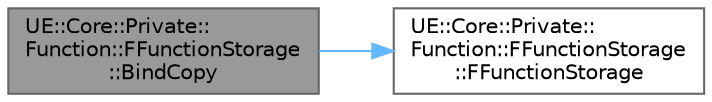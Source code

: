 digraph "UE::Core::Private::Function::FFunctionStorage::BindCopy"
{
 // INTERACTIVE_SVG=YES
 // LATEX_PDF_SIZE
  bgcolor="transparent";
  edge [fontname=Helvetica,fontsize=10,labelfontname=Helvetica,labelfontsize=10];
  node [fontname=Helvetica,fontsize=10,shape=box,height=0.2,width=0.4];
  rankdir="LR";
  Node1 [id="Node000001",label="UE::Core::Private::\lFunction::FFunctionStorage\l::BindCopy",height=0.2,width=0.4,color="gray40", fillcolor="grey60", style="filled", fontcolor="black",tooltip=" "];
  Node1 -> Node2 [id="edge1_Node000001_Node000002",color="steelblue1",style="solid",tooltip=" "];
  Node2 [id="Node000002",label="UE::Core::Private::\lFunction::FFunctionStorage\l::FFunctionStorage",height=0.2,width=0.4,color="grey40", fillcolor="white", style="filled",URL="$d9/d0f/structUE_1_1Core_1_1Private_1_1Function_1_1FFunctionStorage.html#a6bf66c56ab32832535160f8496da4de7",tooltip=" "];
}

